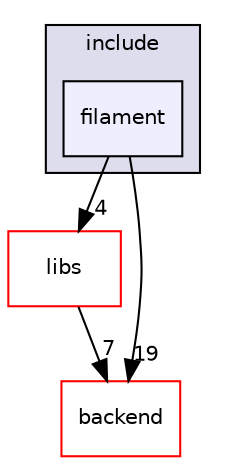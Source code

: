 digraph "include/filament" {
  bgcolor=transparent;
  compound=true
  node [ fontsize="10", fontname="Helvetica"];
  edge [ labelfontsize="10", labelfontname="Helvetica"];
  subgraph clusterdir_d4b795e252646cd117f7840c9c1c1acb {
    graph [ bgcolor="#ddddee", pencolor="black", label="include" fontname="Helvetica", fontsize="10", URL="dir_d4b795e252646cd117f7840c9c1c1acb.html"]
  dir_4226b53522f704832d80efdc93899f88 [shape=box, label="filament", style="filled", fillcolor="#eeeeff", pencolor="black", URL="dir_4226b53522f704832d80efdc93899f88.html"];
  }
  dir_6719ab1f1f7655efc2fa43f7eb574fd1 [shape=box label="libs" color="red" URL="dir_6719ab1f1f7655efc2fa43f7eb574fd1.html"];
  dir_b75f6151ef6a93f2161d807e94486478 [shape=box label="backend" color="red" URL="dir_b75f6151ef6a93f2161d807e94486478.html"];
  dir_6719ab1f1f7655efc2fa43f7eb574fd1->dir_b75f6151ef6a93f2161d807e94486478 [headlabel="7", labeldistance=1.5 headhref="dir_000008_000000.html"];
  dir_4226b53522f704832d80efdc93899f88->dir_6719ab1f1f7655efc2fa43f7eb574fd1 [headlabel="4", labeldistance=1.5 headhref="dir_000007_000008.html"];
  dir_4226b53522f704832d80efdc93899f88->dir_b75f6151ef6a93f2161d807e94486478 [headlabel="19", labeldistance=1.5 headhref="dir_000007_000000.html"];
}
